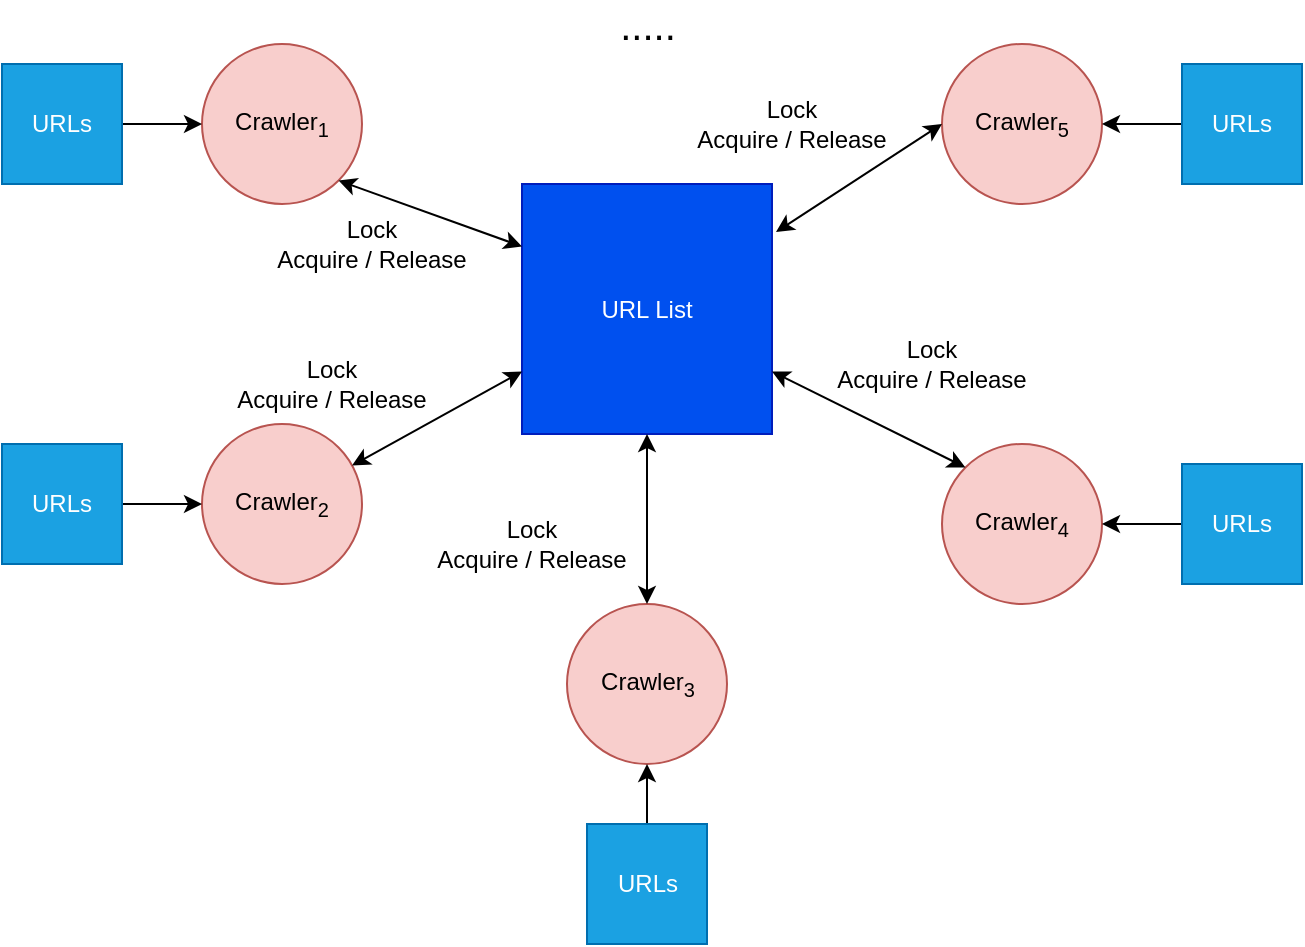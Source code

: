 <mxfile version="14.2.7" type="device"><diagram id="O8uMGapUpgcV9MUvCf1h" name="Page-1"><mxGraphModel dx="868" dy="1523" grid="1" gridSize="10" guides="1" tooltips="1" connect="1" arrows="1" fold="1" page="1" pageScale="1" pageWidth="850" pageHeight="1100" math="0" shadow="0"><root><mxCell id="0"/><mxCell id="1" parent="0"/><mxCell id="gy5rx159Yac8jO6J0vV_-1" value="URL List" style="whiteSpace=wrap;html=1;aspect=fixed;fillColor=#0050ef;strokeColor=#001DBC;fontColor=#ffffff;" vertex="1" parent="1"><mxGeometry x="360" y="80" width="125" height="125" as="geometry"/></mxCell><mxCell id="gy5rx159Yac8jO6J0vV_-2" value="Crawler&lt;sub&gt;2&lt;/sub&gt;" style="ellipse;whiteSpace=wrap;html=1;aspect=fixed;fillColor=#f8cecc;strokeColor=#b85450;" vertex="1" parent="1"><mxGeometry x="200" y="200" width="80" height="80" as="geometry"/></mxCell><mxCell id="gy5rx159Yac8jO6J0vV_-3" value="Crawler&lt;sub&gt;3&lt;/sub&gt;" style="ellipse;whiteSpace=wrap;html=1;aspect=fixed;fillColor=#f8cecc;strokeColor=#b85450;" vertex="1" parent="1"><mxGeometry x="382.5" y="290" width="80" height="80" as="geometry"/></mxCell><mxCell id="gy5rx159Yac8jO6J0vV_-4" value="Crawler&lt;sub&gt;4&lt;/sub&gt;" style="ellipse;whiteSpace=wrap;html=1;aspect=fixed;fillColor=#f8cecc;strokeColor=#b85450;" vertex="1" parent="1"><mxGeometry x="570" y="210" width="80" height="80" as="geometry"/></mxCell><mxCell id="gy5rx159Yac8jO6J0vV_-5" value="Crawler&lt;sub&gt;5&lt;/sub&gt;" style="ellipse;whiteSpace=wrap;html=1;aspect=fixed;fillColor=#f8cecc;strokeColor=#b85450;" vertex="1" parent="1"><mxGeometry x="570" y="10" width="80" height="80" as="geometry"/></mxCell><mxCell id="gy5rx159Yac8jO6J0vV_-6" value="Crawler&lt;sub&gt;1&lt;/sub&gt;" style="ellipse;whiteSpace=wrap;html=1;aspect=fixed;fillColor=#f8cecc;strokeColor=#b85450;" vertex="1" parent="1"><mxGeometry x="200" y="10" width="80" height="80" as="geometry"/></mxCell><mxCell id="gy5rx159Yac8jO6J0vV_-7" value="&lt;font style=&quot;font-size: 20px&quot;&gt;.....&lt;/font&gt;" style="text;html=1;strokeColor=none;fillColor=none;align=center;verticalAlign=middle;whiteSpace=wrap;rounded=0;" vertex="1" parent="1"><mxGeometry x="402.5" y="-10" width="40" height="20" as="geometry"/></mxCell><mxCell id="gy5rx159Yac8jO6J0vV_-8" value="" style="endArrow=classic;startArrow=classic;html=1;entryX=1;entryY=1;entryDx=0;entryDy=0;exitX=0;exitY=0.25;exitDx=0;exitDy=0;" edge="1" parent="1" source="gy5rx159Yac8jO6J0vV_-1" target="gy5rx159Yac8jO6J0vV_-6"><mxGeometry width="50" height="50" relative="1" as="geometry"><mxPoint x="400" y="150" as="sourcePoint"/><mxPoint x="450" y="100" as="targetPoint"/></mxGeometry></mxCell><mxCell id="gy5rx159Yac8jO6J0vV_-23" style="edgeStyle=orthogonalEdgeStyle;rounded=0;orthogonalLoop=1;jettySize=auto;html=1;exitX=1;exitY=0.5;exitDx=0;exitDy=0;entryX=0;entryY=0.5;entryDx=0;entryDy=0;" edge="1" parent="1" source="gy5rx159Yac8jO6J0vV_-9" target="gy5rx159Yac8jO6J0vV_-6"><mxGeometry relative="1" as="geometry"/></mxCell><mxCell id="gy5rx159Yac8jO6J0vV_-9" value="URLs" style="whiteSpace=wrap;html=1;aspect=fixed;fillColor=#1ba1e2;strokeColor=#006EAF;fontColor=#ffffff;" vertex="1" parent="1"><mxGeometry x="100" y="20" width="60" height="60" as="geometry"/></mxCell><mxCell id="gy5rx159Yac8jO6J0vV_-19" style="edgeStyle=orthogonalEdgeStyle;rounded=0;orthogonalLoop=1;jettySize=auto;html=1;exitX=1;exitY=0.5;exitDx=0;exitDy=0;" edge="1" parent="1" source="gy5rx159Yac8jO6J0vV_-10" target="gy5rx159Yac8jO6J0vV_-2"><mxGeometry relative="1" as="geometry"/></mxCell><mxCell id="gy5rx159Yac8jO6J0vV_-10" value="URLs" style="whiteSpace=wrap;html=1;aspect=fixed;fillColor=#1ba1e2;strokeColor=#006EAF;fontColor=#ffffff;" vertex="1" parent="1"><mxGeometry x="100" y="210" width="60" height="60" as="geometry"/></mxCell><mxCell id="gy5rx159Yac8jO6J0vV_-20" style="edgeStyle=orthogonalEdgeStyle;rounded=0;orthogonalLoop=1;jettySize=auto;html=1;exitX=0.5;exitY=0;exitDx=0;exitDy=0;entryX=0.5;entryY=1;entryDx=0;entryDy=0;" edge="1" parent="1" source="gy5rx159Yac8jO6J0vV_-11" target="gy5rx159Yac8jO6J0vV_-3"><mxGeometry relative="1" as="geometry"/></mxCell><mxCell id="gy5rx159Yac8jO6J0vV_-11" value="URLs" style="whiteSpace=wrap;html=1;aspect=fixed;fillColor=#1ba1e2;strokeColor=#006EAF;fontColor=#ffffff;" vertex="1" parent="1"><mxGeometry x="392.5" y="400" width="60" height="60" as="geometry"/></mxCell><mxCell id="gy5rx159Yac8jO6J0vV_-21" style="edgeStyle=orthogonalEdgeStyle;rounded=0;orthogonalLoop=1;jettySize=auto;html=1;exitX=0;exitY=0.5;exitDx=0;exitDy=0;" edge="1" parent="1" source="gy5rx159Yac8jO6J0vV_-12" target="gy5rx159Yac8jO6J0vV_-4"><mxGeometry relative="1" as="geometry"/></mxCell><mxCell id="gy5rx159Yac8jO6J0vV_-12" value="URLs" style="whiteSpace=wrap;html=1;aspect=fixed;fillColor=#1ba1e2;strokeColor=#006EAF;fontColor=#ffffff;" vertex="1" parent="1"><mxGeometry x="690" y="220" width="60" height="60" as="geometry"/></mxCell><mxCell id="gy5rx159Yac8jO6J0vV_-22" style="edgeStyle=orthogonalEdgeStyle;rounded=0;orthogonalLoop=1;jettySize=auto;html=1;exitX=0;exitY=0.5;exitDx=0;exitDy=0;" edge="1" parent="1" source="gy5rx159Yac8jO6J0vV_-13" target="gy5rx159Yac8jO6J0vV_-5"><mxGeometry relative="1" as="geometry"/></mxCell><mxCell id="gy5rx159Yac8jO6J0vV_-13" value="URLs" style="whiteSpace=wrap;html=1;aspect=fixed;fillColor=#1ba1e2;strokeColor=#006EAF;fontColor=#ffffff;" vertex="1" parent="1"><mxGeometry x="690" y="20" width="60" height="60" as="geometry"/></mxCell><mxCell id="gy5rx159Yac8jO6J0vV_-14" value="" style="endArrow=classic;startArrow=classic;html=1;exitX=0;exitY=0.75;exitDx=0;exitDy=0;" edge="1" parent="1" source="gy5rx159Yac8jO6J0vV_-1" target="gy5rx159Yac8jO6J0vV_-2"><mxGeometry width="50" height="50" relative="1" as="geometry"><mxPoint x="400" y="200" as="sourcePoint"/><mxPoint x="450" y="150" as="targetPoint"/></mxGeometry></mxCell><mxCell id="gy5rx159Yac8jO6J0vV_-15" value="" style="endArrow=classic;startArrow=classic;html=1;exitX=0.5;exitY=1;exitDx=0;exitDy=0;entryX=0.5;entryY=0;entryDx=0;entryDy=0;" edge="1" parent="1" source="gy5rx159Yac8jO6J0vV_-1" target="gy5rx159Yac8jO6J0vV_-3"><mxGeometry width="50" height="50" relative="1" as="geometry"><mxPoint x="360" y="173.75" as="sourcePoint"/><mxPoint x="275.049" y="220.723" as="targetPoint"/></mxGeometry></mxCell><mxCell id="gy5rx159Yac8jO6J0vV_-16" value="" style="endArrow=classic;startArrow=classic;html=1;exitX=0;exitY=0;exitDx=0;exitDy=0;entryX=1;entryY=0.75;entryDx=0;entryDy=0;" edge="1" parent="1" source="gy5rx159Yac8jO6J0vV_-4" target="gy5rx159Yac8jO6J0vV_-1"><mxGeometry width="50" height="50" relative="1" as="geometry"><mxPoint x="370" y="183.75" as="sourcePoint"/><mxPoint x="285.049" y="230.723" as="targetPoint"/></mxGeometry></mxCell><mxCell id="gy5rx159Yac8jO6J0vV_-17" value="" style="endArrow=classic;startArrow=classic;html=1;exitX=0;exitY=0.5;exitDx=0;exitDy=0;entryX=1.016;entryY=0.192;entryDx=0;entryDy=0;entryPerimeter=0;" edge="1" parent="1" source="gy5rx159Yac8jO6J0vV_-5" target="gy5rx159Yac8jO6J0vV_-1"><mxGeometry width="50" height="50" relative="1" as="geometry"><mxPoint x="380" y="193.75" as="sourcePoint"/><mxPoint x="295.049" y="240.723" as="targetPoint"/></mxGeometry></mxCell><mxCell id="gy5rx159Yac8jO6J0vV_-24" value="&lt;div&gt;Lock &lt;br&gt;&lt;/div&gt;&lt;div&gt;Acquire / Release&lt;/div&gt;" style="text;html=1;strokeColor=none;fillColor=none;align=center;verticalAlign=middle;whiteSpace=wrap;rounded=0;" vertex="1" parent="1"><mxGeometry x="220" y="100" width="130" height="20" as="geometry"/></mxCell><mxCell id="gy5rx159Yac8jO6J0vV_-27" value="&lt;div&gt;Lock &lt;br&gt;&lt;/div&gt;&lt;div&gt;Acquire / Release&lt;/div&gt;" style="text;html=1;strokeColor=none;fillColor=none;align=center;verticalAlign=middle;whiteSpace=wrap;rounded=0;" vertex="1" parent="1"><mxGeometry x="200" y="170" width="130" height="20" as="geometry"/></mxCell><mxCell id="gy5rx159Yac8jO6J0vV_-28" value="&lt;div&gt;Lock &lt;br&gt;&lt;/div&gt;&lt;div&gt;Acquire / Release&lt;/div&gt;" style="text;html=1;strokeColor=none;fillColor=none;align=center;verticalAlign=middle;whiteSpace=wrap;rounded=0;" vertex="1" parent="1"><mxGeometry x="300" y="250" width="130" height="20" as="geometry"/></mxCell><mxCell id="gy5rx159Yac8jO6J0vV_-30" value="&lt;div&gt;Lock &lt;br&gt;&lt;/div&gt;&lt;div&gt;Acquire / Release&lt;/div&gt;" style="text;html=1;strokeColor=none;fillColor=none;align=center;verticalAlign=middle;whiteSpace=wrap;rounded=0;" vertex="1" parent="1"><mxGeometry x="500" y="160" width="130" height="20" as="geometry"/></mxCell><mxCell id="gy5rx159Yac8jO6J0vV_-31" value="&lt;div&gt;Lock &lt;br&gt;&lt;/div&gt;&lt;div&gt;Acquire / Release&lt;/div&gt;" style="text;html=1;strokeColor=none;fillColor=none;align=center;verticalAlign=middle;whiteSpace=wrap;rounded=0;" vertex="1" parent="1"><mxGeometry x="430" y="40" width="130" height="20" as="geometry"/></mxCell></root></mxGraphModel></diagram></mxfile>